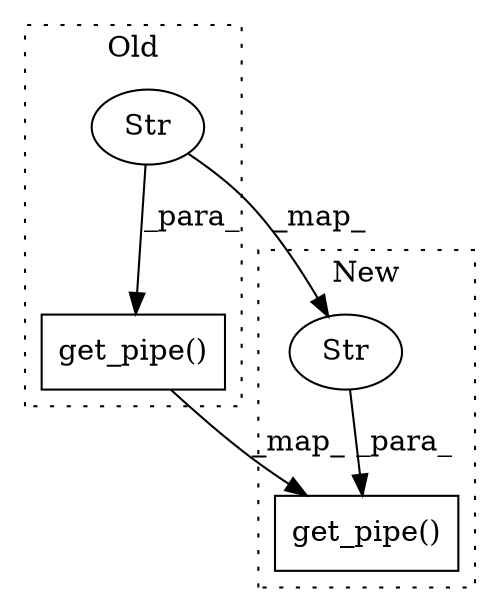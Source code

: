 digraph G {
subgraph cluster0 {
1 [label="get_pipe()" a="75" s="2905,2933" l="13,1" shape="box"];
3 [label="Str" a="66" s="2918" l="15" shape="ellipse"];
label = "Old";
style="dotted";
}
subgraph cluster1 {
2 [label="get_pipe()" a="75" s="3691,3719" l="13,1" shape="box"];
4 [label="Str" a="66" s="3704" l="15" shape="ellipse"];
label = "New";
style="dotted";
}
1 -> 2 [label="_map_"];
3 -> 1 [label="_para_"];
3 -> 4 [label="_map_"];
4 -> 2 [label="_para_"];
}